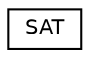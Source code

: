 digraph "Graphical Class Hierarchy"
{
  edge [fontname="Helvetica",fontsize="10",labelfontname="Helvetica",labelfontsize="10"];
  node [fontname="Helvetica",fontsize="10",shape=record];
  rankdir="LR";
  Node1 [label="SAT",height=0.2,width=0.4,color="black", fillcolor="white", style="filled",URL="$classSAT.html"];
}
